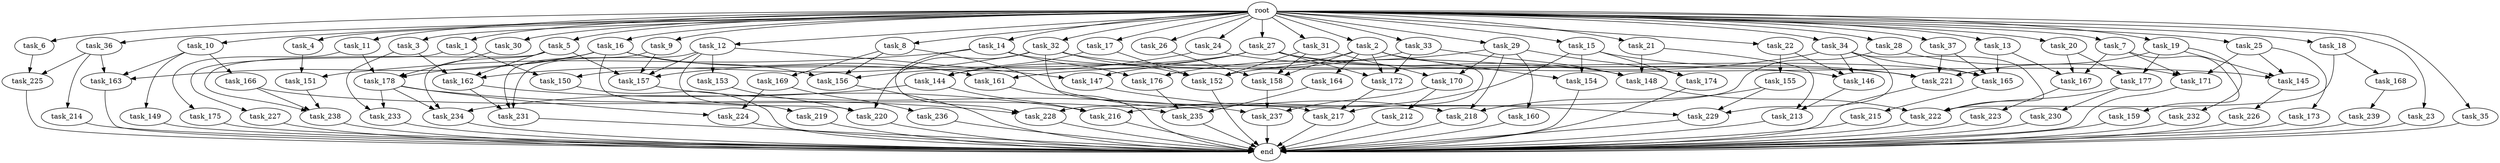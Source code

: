 digraph G {
  root [size="0.000000"];
  task_1 [size="2.048000"];
  task_2 [size="2.048000"];
  task_3 [size="2.048000"];
  task_4 [size="2.048000"];
  task_5 [size="2.048000"];
  task_6 [size="2.048000"];
  task_7 [size="2.048000"];
  task_8 [size="2.048000"];
  task_9 [size="2.048000"];
  task_10 [size="2.048000"];
  task_11 [size="2.048000"];
  task_12 [size="2.048000"];
  task_13 [size="2.048000"];
  task_14 [size="2.048000"];
  task_15 [size="2.048000"];
  task_16 [size="2.048000"];
  task_17 [size="2.048000"];
  task_18 [size="2.048000"];
  task_19 [size="2.048000"];
  task_20 [size="2.048000"];
  task_21 [size="2.048000"];
  task_22 [size="2.048000"];
  task_23 [size="2.048000"];
  task_24 [size="2.048000"];
  task_25 [size="2.048000"];
  task_26 [size="2.048000"];
  task_27 [size="2.048000"];
  task_28 [size="2.048000"];
  task_29 [size="2.048000"];
  task_30 [size="2.048000"];
  task_31 [size="2.048000"];
  task_32 [size="2.048000"];
  task_33 [size="2.048000"];
  task_34 [size="2.048000"];
  task_35 [size="2.048000"];
  task_36 [size="2.048000"];
  task_37 [size="2.048000"];
  task_144 [size="1546188226.560000"];
  task_145 [size="2765958938.624000"];
  task_146 [size="1529008357.376000"];
  task_147 [size="2336462209.024000"];
  task_148 [size="2284922601.472000"];
  task_149 [size="274877906.944000"];
  task_150 [size="2783138807.808000"];
  task_151 [size="1666447310.848000"];
  task_152 [size="3246995275.776000"];
  task_153 [size="1717986918.400000"];
  task_154 [size="2336462209.024000"];
  task_155 [size="154618822.656000"];
  task_156 [size="1889785610.240000"];
  task_157 [size="2576980377.600000"];
  task_158 [size="4054449127.424000"];
  task_159 [size="274877906.944000"];
  task_160 [size="154618822.656000"];
  task_161 [size="687194767.360000"];
  task_162 [size="1803886264.320000"];
  task_163 [size="618475290.624000"];
  task_164 [size="618475290.624000"];
  task_165 [size="2645699854.336000"];
  task_166 [size="274877906.944000"];
  task_167 [size="2765958938.624000"];
  task_168 [size="274877906.944000"];
  task_169 [size="429496729.600000"];
  task_170 [size="1872605741.056000"];
  task_171 [size="1803886264.320000"];
  task_172 [size="2628519985.152000"];
  task_173 [size="1099511627.776000"];
  task_174 [size="1872605741.056000"];
  task_175 [size="274877906.944000"];
  task_176 [size="1546188226.560000"];
  task_177 [size="1666447310.848000"];
  task_178 [size="1443109011.456000"];
  task_212 [size="429496729.600000"];
  task_213 [size="1666447310.848000"];
  task_214 [size="274877906.944000"];
  task_215 [size="841813590.016000"];
  task_216 [size="4827543240.704000"];
  task_217 [size="3435973836.800000"];
  task_218 [size="1683627180.032000"];
  task_219 [size="1717986918.400000"];
  task_220 [size="1322849927.168000"];
  task_221 [size="4226247819.264000"];
  task_222 [size="2336462209.024000"];
  task_223 [size="1717986918.400000"];
  task_224 [size="704374636.544000"];
  task_225 [size="1116691496.960000"];
  task_226 [size="618475290.624000"];
  task_227 [size="1391569403.904000"];
  task_228 [size="2250562863.104000"];
  task_229 [size="1649267441.664000"];
  task_230 [size="1717986918.400000"];
  task_231 [size="3590592659.456000"];
  task_232 [size="274877906.944000"];
  task_233 [size="858993459.200000"];
  task_234 [size="2095944040.448000"];
  task_235 [size="2525440770.048000"];
  task_236 [size="274877906.944000"];
  task_237 [size="1803886264.320000"];
  task_238 [size="1546188226.560000"];
  task_239 [size="841813590.016000"];
  end [size="0.000000"];

  root -> task_1 [size="1.000000"];
  root -> task_2 [size="1.000000"];
  root -> task_3 [size="1.000000"];
  root -> task_4 [size="1.000000"];
  root -> task_5 [size="1.000000"];
  root -> task_6 [size="1.000000"];
  root -> task_7 [size="1.000000"];
  root -> task_8 [size="1.000000"];
  root -> task_9 [size="1.000000"];
  root -> task_10 [size="1.000000"];
  root -> task_11 [size="1.000000"];
  root -> task_12 [size="1.000000"];
  root -> task_13 [size="1.000000"];
  root -> task_14 [size="1.000000"];
  root -> task_15 [size="1.000000"];
  root -> task_16 [size="1.000000"];
  root -> task_17 [size="1.000000"];
  root -> task_18 [size="1.000000"];
  root -> task_19 [size="1.000000"];
  root -> task_20 [size="1.000000"];
  root -> task_21 [size="1.000000"];
  root -> task_22 [size="1.000000"];
  root -> task_23 [size="1.000000"];
  root -> task_24 [size="1.000000"];
  root -> task_25 [size="1.000000"];
  root -> task_26 [size="1.000000"];
  root -> task_27 [size="1.000000"];
  root -> task_28 [size="1.000000"];
  root -> task_29 [size="1.000000"];
  root -> task_30 [size="1.000000"];
  root -> task_31 [size="1.000000"];
  root -> task_32 [size="1.000000"];
  root -> task_33 [size="1.000000"];
  root -> task_34 [size="1.000000"];
  root -> task_35 [size="1.000000"];
  root -> task_36 [size="1.000000"];
  root -> task_37 [size="1.000000"];
  task_1 -> task_150 [size="679477248.000000"];
  task_1 -> task_227 [size="679477248.000000"];
  task_2 -> task_147 [size="301989888.000000"];
  task_2 -> task_154 [size="301989888.000000"];
  task_2 -> task_158 [size="301989888.000000"];
  task_2 -> task_164 [size="301989888.000000"];
  task_2 -> task_172 [size="301989888.000000"];
  task_2 -> task_217 [size="301989888.000000"];
  task_3 -> task_162 [size="209715200.000000"];
  task_3 -> task_233 [size="209715200.000000"];
  task_4 -> task_151 [size="134217728.000000"];
  task_5 -> task_157 [size="134217728.000000"];
  task_5 -> task_162 [size="134217728.000000"];
  task_5 -> task_234 [size="134217728.000000"];
  task_5 -> task_238 [size="134217728.000000"];
  task_6 -> task_225 [size="411041792.000000"];
  task_7 -> task_159 [size="134217728.000000"];
  task_7 -> task_167 [size="134217728.000000"];
  task_7 -> task_171 [size="134217728.000000"];
  task_8 -> task_156 [size="209715200.000000"];
  task_8 -> task_169 [size="209715200.000000"];
  task_8 -> task_218 [size="209715200.000000"];
  task_9 -> task_157 [size="75497472.000000"];
  task_9 -> task_231 [size="75497472.000000"];
  task_10 -> task_149 [size="134217728.000000"];
  task_10 -> task_163 [size="134217728.000000"];
  task_10 -> task_166 [size="134217728.000000"];
  task_11 -> task_175 [size="134217728.000000"];
  task_11 -> task_178 [size="134217728.000000"];
  task_12 -> task_147 [size="838860800.000000"];
  task_12 -> task_153 [size="838860800.000000"];
  task_12 -> task_157 [size="838860800.000000"];
  task_12 -> task_219 [size="838860800.000000"];
  task_12 -> task_231 [size="838860800.000000"];
  task_13 -> task_165 [size="536870912.000000"];
  task_13 -> task_167 [size="536870912.000000"];
  task_14 -> task_151 [size="679477248.000000"];
  task_14 -> task_176 [size="679477248.000000"];
  task_14 -> task_221 [size="679477248.000000"];
  task_14 -> task_228 [size="679477248.000000"];
  task_15 -> task_154 [size="838860800.000000"];
  task_15 -> task_174 [size="838860800.000000"];
  task_15 -> task_216 [size="838860800.000000"];
  task_15 -> task_221 [size="838860800.000000"];
  task_16 -> task_156 [size="33554432.000000"];
  task_16 -> task_161 [size="33554432.000000"];
  task_16 -> task_163 [size="33554432.000000"];
  task_16 -> task_178 [size="33554432.000000"];
  task_16 -> task_220 [size="33554432.000000"];
  task_17 -> task_144 [size="75497472.000000"];
  task_17 -> task_152 [size="75497472.000000"];
  task_18 -> task_168 [size="134217728.000000"];
  task_18 -> task_222 [size="134217728.000000"];
  task_19 -> task_145 [size="134217728.000000"];
  task_19 -> task_177 [size="134217728.000000"];
  task_19 -> task_221 [size="134217728.000000"];
  task_19 -> task_232 [size="134217728.000000"];
  task_20 -> task_167 [size="679477248.000000"];
  task_20 -> task_177 [size="679477248.000000"];
  task_21 -> task_148 [size="134217728.000000"];
  task_21 -> task_213 [size="134217728.000000"];
  task_22 -> task_146 [size="75497472.000000"];
  task_22 -> task_155 [size="75497472.000000"];
  task_23 -> end [size="1.000000"];
  task_24 -> task_157 [size="209715200.000000"];
  task_24 -> task_165 [size="209715200.000000"];
  task_25 -> task_145 [size="536870912.000000"];
  task_25 -> task_171 [size="536870912.000000"];
  task_25 -> task_173 [size="536870912.000000"];
  task_26 -> task_158 [size="838860800.000000"];
  task_27 -> task_144 [size="679477248.000000"];
  task_27 -> task_145 [size="679477248.000000"];
  task_27 -> task_148 [size="679477248.000000"];
  task_27 -> task_150 [size="679477248.000000"];
  task_27 -> task_156 [size="679477248.000000"];
  task_27 -> task_172 [size="679477248.000000"];
  task_28 -> task_171 [size="209715200.000000"];
  task_28 -> task_228 [size="209715200.000000"];
  task_29 -> task_160 [size="75497472.000000"];
  task_29 -> task_170 [size="75497472.000000"];
  task_29 -> task_174 [size="75497472.000000"];
  task_29 -> task_176 [size="75497472.000000"];
  task_29 -> task_218 [size="75497472.000000"];
  task_30 -> task_178 [size="536870912.000000"];
  task_31 -> task_152 [size="838860800.000000"];
  task_31 -> task_158 [size="838860800.000000"];
  task_31 -> task_170 [size="838860800.000000"];
  task_32 -> task_146 [size="536870912.000000"];
  task_32 -> task_152 [size="536870912.000000"];
  task_32 -> task_162 [size="536870912.000000"];
  task_32 -> task_217 [size="536870912.000000"];
  task_32 -> task_220 [size="536870912.000000"];
  task_33 -> task_148 [size="301989888.000000"];
  task_33 -> task_161 [size="301989888.000000"];
  task_33 -> task_172 [size="301989888.000000"];
  task_34 -> task_146 [size="134217728.000000"];
  task_34 -> task_152 [size="134217728.000000"];
  task_34 -> task_165 [size="134217728.000000"];
  task_34 -> task_222 [size="134217728.000000"];
  task_34 -> task_229 [size="134217728.000000"];
  task_35 -> end [size="1.000000"];
  task_36 -> task_163 [size="134217728.000000"];
  task_36 -> task_214 [size="134217728.000000"];
  task_36 -> task_225 [size="134217728.000000"];
  task_37 -> task_165 [size="411041792.000000"];
  task_37 -> task_221 [size="411041792.000000"];
  task_144 -> task_216 [size="679477248.000000"];
  task_144 -> task_234 [size="679477248.000000"];
  task_145 -> task_226 [size="301989888.000000"];
  task_146 -> task_213 [size="679477248.000000"];
  task_147 -> task_229 [size="134217728.000000"];
  task_148 -> task_222 [size="33554432.000000"];
  task_149 -> end [size="1.000000"];
  task_150 -> end [size="1.000000"];
  task_151 -> task_238 [size="209715200.000000"];
  task_152 -> end [size="1.000000"];
  task_153 -> task_220 [size="75497472.000000"];
  task_154 -> end [size="1.000000"];
  task_155 -> task_218 [size="536870912.000000"];
  task_155 -> task_229 [size="536870912.000000"];
  task_156 -> end [size="1.000000"];
  task_157 -> task_237 [size="134217728.000000"];
  task_158 -> task_237 [size="536870912.000000"];
  task_159 -> end [size="1.000000"];
  task_160 -> end [size="1.000000"];
  task_161 -> end [size="1.000000"];
  task_162 -> task_216 [size="838860800.000000"];
  task_162 -> task_231 [size="838860800.000000"];
  task_163 -> end [size="1.000000"];
  task_164 -> task_235 [size="411041792.000000"];
  task_165 -> task_215 [size="411041792.000000"];
  task_166 -> task_235 [size="411041792.000000"];
  task_166 -> task_238 [size="411041792.000000"];
  task_167 -> task_223 [size="838860800.000000"];
  task_168 -> task_239 [size="411041792.000000"];
  task_169 -> task_224 [size="134217728.000000"];
  task_169 -> task_236 [size="134217728.000000"];
  task_170 -> task_212 [size="209715200.000000"];
  task_170 -> task_237 [size="209715200.000000"];
  task_171 -> end [size="1.000000"];
  task_172 -> task_217 [size="838860800.000000"];
  task_173 -> end [size="1.000000"];
  task_174 -> end [size="1.000000"];
  task_175 -> end [size="1.000000"];
  task_176 -> task_235 [size="411041792.000000"];
  task_177 -> task_222 [size="838860800.000000"];
  task_177 -> task_230 [size="838860800.000000"];
  task_178 -> task_224 [size="209715200.000000"];
  task_178 -> task_228 [size="209715200.000000"];
  task_178 -> task_233 [size="209715200.000000"];
  task_178 -> task_234 [size="209715200.000000"];
  task_212 -> end [size="1.000000"];
  task_213 -> end [size="1.000000"];
  task_214 -> end [size="1.000000"];
  task_215 -> end [size="1.000000"];
  task_216 -> end [size="1.000000"];
  task_217 -> end [size="1.000000"];
  task_218 -> end [size="1.000000"];
  task_219 -> end [size="1.000000"];
  task_220 -> end [size="1.000000"];
  task_221 -> end [size="1.000000"];
  task_222 -> end [size="1.000000"];
  task_223 -> end [size="1.000000"];
  task_224 -> end [size="1.000000"];
  task_225 -> end [size="1.000000"];
  task_226 -> end [size="1.000000"];
  task_227 -> end [size="1.000000"];
  task_228 -> end [size="1.000000"];
  task_229 -> end [size="1.000000"];
  task_230 -> end [size="1.000000"];
  task_231 -> end [size="1.000000"];
  task_232 -> end [size="1.000000"];
  task_233 -> end [size="1.000000"];
  task_234 -> end [size="1.000000"];
  task_235 -> end [size="1.000000"];
  task_236 -> end [size="1.000000"];
  task_237 -> end [size="1.000000"];
  task_238 -> end [size="1.000000"];
  task_239 -> end [size="1.000000"];
}
